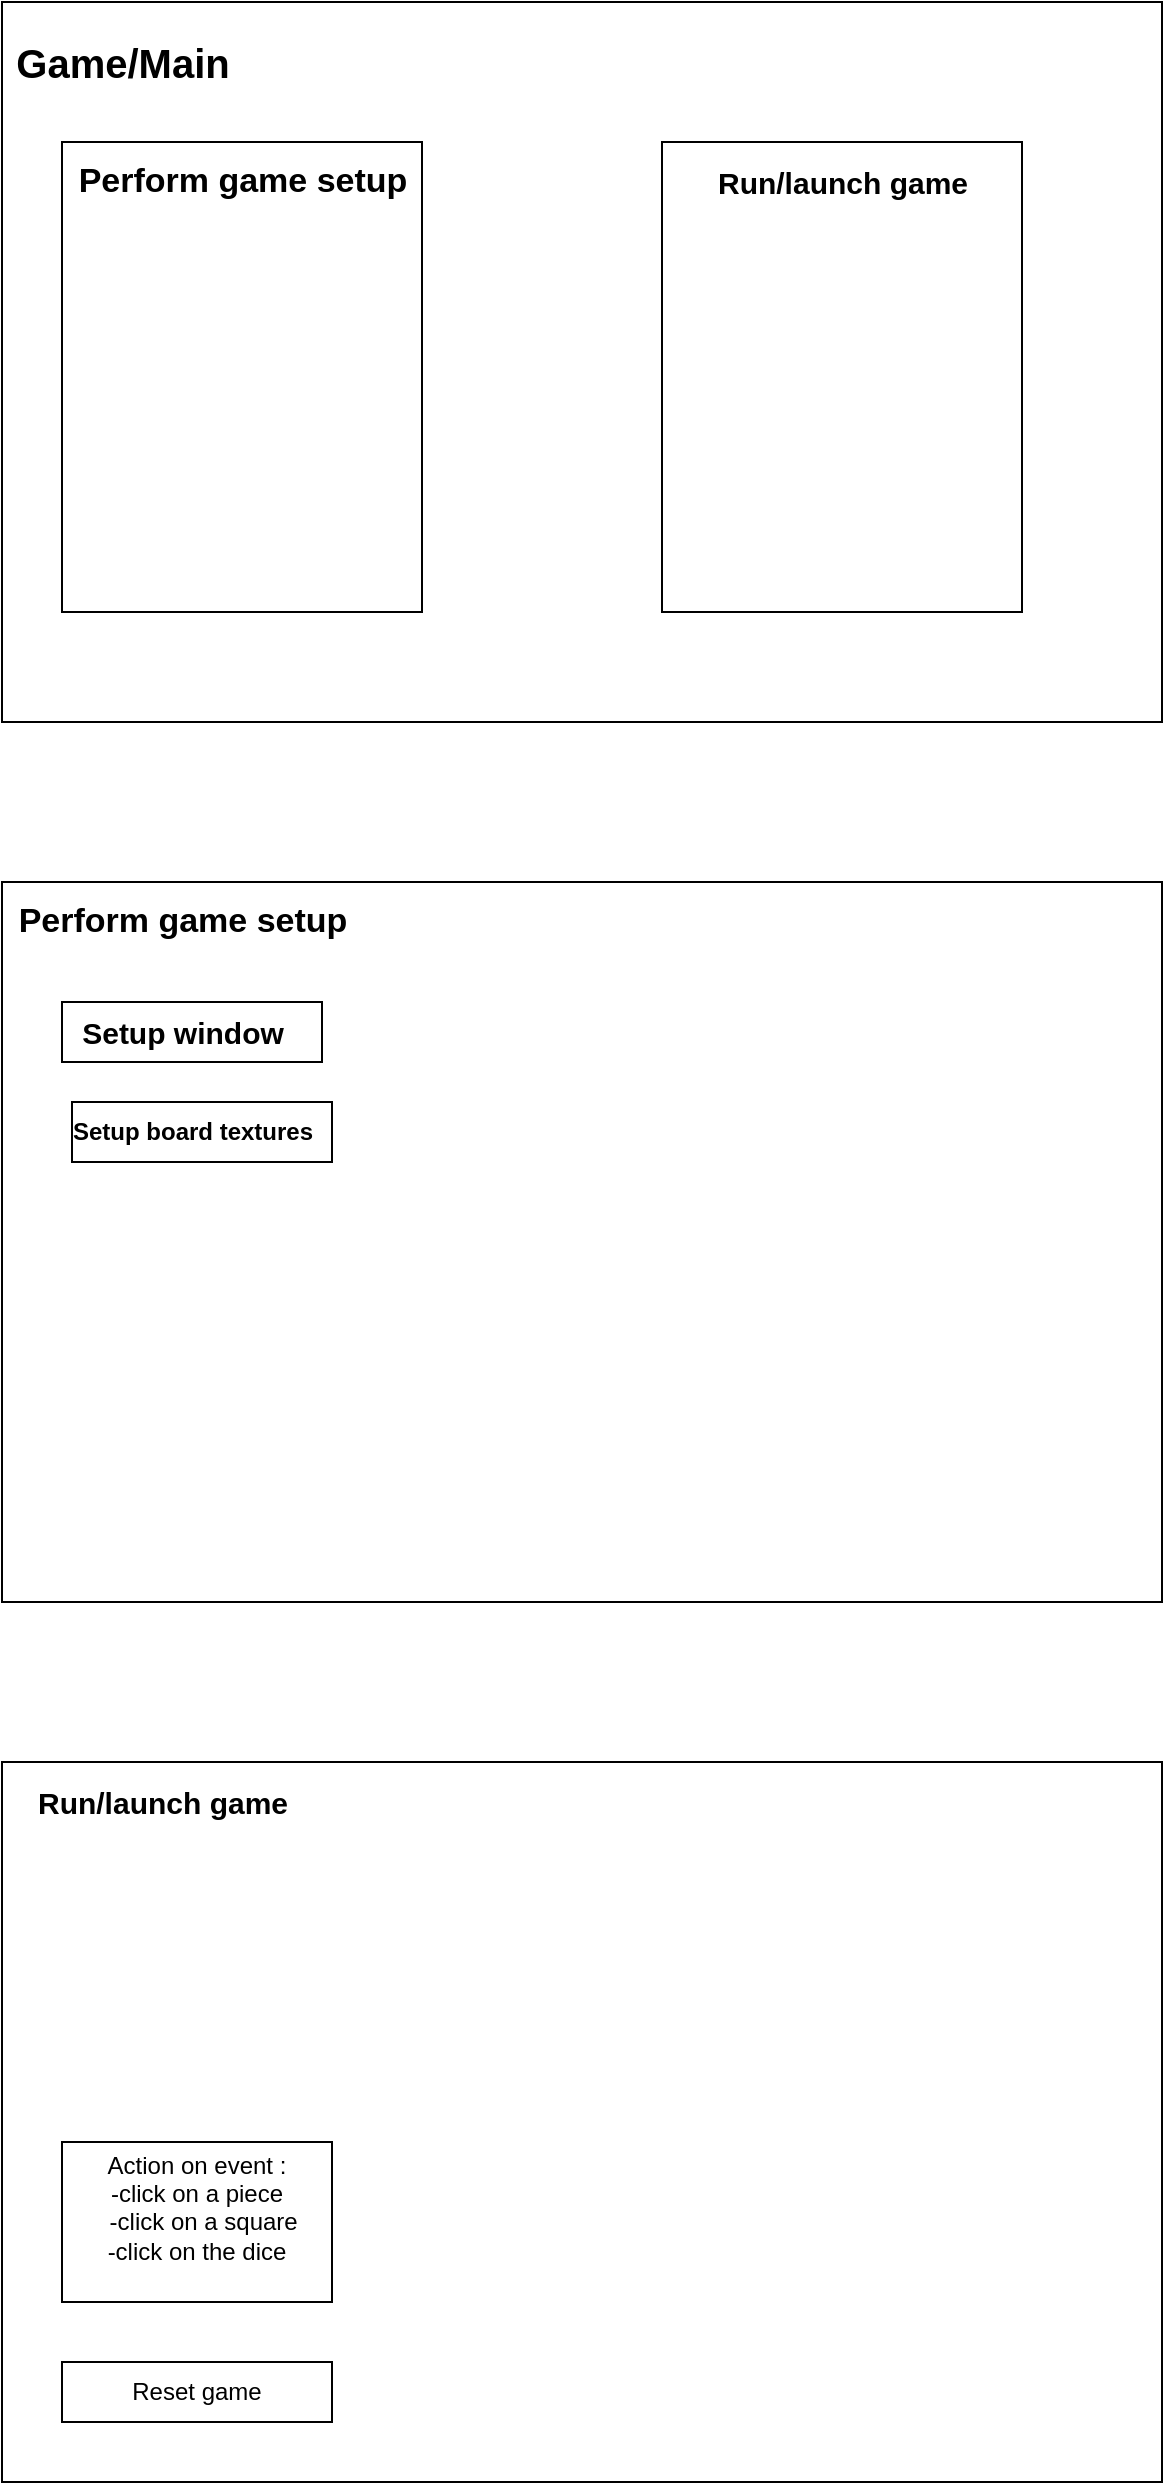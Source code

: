 <mxfile version="14.5.3" type="github">
  <diagram id="2fA6o0RHU7N9C4x3E4le" name="Page-1">
    <mxGraphModel dx="1422" dy="726" grid="1" gridSize="10" guides="1" tooltips="1" connect="1" arrows="1" fold="1" page="1" pageScale="1" pageWidth="850" pageHeight="1100" math="0" shadow="0">
      <root>
        <mxCell id="0" />
        <mxCell id="1" parent="0" />
        <mxCell id="H_mQaB0gBT5OgJ4qcJw0-1" value="" style="rounded=0;whiteSpace=wrap;html=1;" parent="1" vertex="1">
          <mxGeometry x="170" y="100" width="580" height="360" as="geometry" />
        </mxCell>
        <mxCell id="H_mQaB0gBT5OgJ4qcJw0-2" value="&lt;font style=&quot;font-size: 20px&quot;&gt;&lt;b&gt;&lt;font style=&quot;font-size: 20px&quot;&gt;Game/Main&lt;/font&gt;&lt;/b&gt;&lt;/font&gt;" style="text;html=1;resizable=0;autosize=1;align=center;verticalAlign=middle;points=[];fillColor=none;strokeColor=none;rounded=0;" parent="1" vertex="1">
          <mxGeometry x="170" y="120" width="120" height="20" as="geometry" />
        </mxCell>
        <mxCell id="H_mQaB0gBT5OgJ4qcJw0-3" value="" style="rounded=0;whiteSpace=wrap;html=1;" parent="1" vertex="1">
          <mxGeometry x="200" y="170" width="180" height="235" as="geometry" />
        </mxCell>
        <mxCell id="H_mQaB0gBT5OgJ4qcJw0-4" value="&lt;font style=&quot;font-size: 17px&quot;&gt;&lt;b&gt;&lt;font style=&quot;font-size: 17px&quot;&gt;Perform game setup&lt;/font&gt;&lt;/b&gt;&lt;/font&gt;" style="text;html=1;resizable=0;autosize=1;align=center;verticalAlign=middle;points=[];fillColor=none;strokeColor=none;rounded=0;" parent="1" vertex="1">
          <mxGeometry x="200" y="180" width="180" height="20" as="geometry" />
        </mxCell>
        <mxCell id="H_mQaB0gBT5OgJ4qcJw0-5" value="" style="rounded=0;whiteSpace=wrap;html=1;" parent="1" vertex="1">
          <mxGeometry x="500" y="170" width="180" height="235" as="geometry" />
        </mxCell>
        <mxCell id="H_mQaB0gBT5OgJ4qcJw0-6" value="&lt;b&gt;&lt;font style=&quot;font-size: 15px&quot;&gt;Run/launch game&lt;/font&gt;&lt;/b&gt;" style="text;html=1;resizable=0;autosize=1;align=center;verticalAlign=middle;points=[];fillColor=none;strokeColor=none;rounded=0;" parent="1" vertex="1">
          <mxGeometry x="520" y="180" width="140" height="20" as="geometry" />
        </mxCell>
        <mxCell id="H_mQaB0gBT5OgJ4qcJw0-8" value="" style="rounded=0;whiteSpace=wrap;html=1;" parent="1" vertex="1">
          <mxGeometry x="170" y="540" width="580" height="360" as="geometry" />
        </mxCell>
        <mxCell id="H_mQaB0gBT5OgJ4qcJw0-9" value="&lt;font style=&quot;font-size: 17px&quot;&gt;&lt;b&gt;&lt;font style=&quot;font-size: 17px&quot;&gt;Perform game setup&lt;/font&gt;&lt;/b&gt;&lt;/font&gt;" style="text;html=1;resizable=0;autosize=1;align=center;verticalAlign=middle;points=[];fillColor=none;strokeColor=none;rounded=0;" parent="1" vertex="1">
          <mxGeometry x="170" y="550" width="180" height="20" as="geometry" />
        </mxCell>
        <mxCell id="H_mQaB0gBT5OgJ4qcJw0-10" value="" style="rounded=0;whiteSpace=wrap;html=1;" parent="1" vertex="1">
          <mxGeometry x="170" y="980" width="580" height="360" as="geometry" />
        </mxCell>
        <mxCell id="H_mQaB0gBT5OgJ4qcJw0-11" value="&lt;b&gt;&lt;font style=&quot;font-size: 15px&quot;&gt;Run/launch game&lt;/font&gt;&lt;/b&gt;" style="text;html=1;resizable=0;autosize=1;align=center;verticalAlign=middle;points=[];fillColor=none;strokeColor=none;rounded=0;" parent="1" vertex="1">
          <mxGeometry x="180" y="990" width="140" height="20" as="geometry" />
        </mxCell>
        <mxCell id="H_mQaB0gBT5OgJ4qcJw0-12" value="" style="rounded=0;whiteSpace=wrap;html=1;" parent="1" vertex="1">
          <mxGeometry x="200" y="600" width="130" height="30" as="geometry" />
        </mxCell>
        <mxCell id="H_mQaB0gBT5OgJ4qcJw0-13" value="&lt;font style=&quot;font-size: 15px&quot;&gt;&lt;b&gt;&lt;font style=&quot;font-size: 15px&quot;&gt;Setup window&lt;/font&gt;&lt;/b&gt;&lt;/font&gt;" style="text;html=1;resizable=0;autosize=1;align=center;verticalAlign=middle;points=[];fillColor=none;strokeColor=none;rounded=0;" parent="1" vertex="1">
          <mxGeometry x="200" y="605" width="120" height="20" as="geometry" />
        </mxCell>
        <mxCell id="H_mQaB0gBT5OgJ4qcJw0-14" value="" style="rounded=0;whiteSpace=wrap;html=1;" parent="1" vertex="1">
          <mxGeometry x="205" y="650" width="130" height="30" as="geometry" />
        </mxCell>
        <mxCell id="H_mQaB0gBT5OgJ4qcJw0-15" value="&lt;font style=&quot;font-size: 12px&quot;&gt;&lt;b&gt;&lt;font style=&quot;font-size: 12px&quot;&gt;&lt;font style=&quot;font-size: 12px&quot;&gt;Setup board textures&lt;/font&gt;&lt;br&gt;&lt;/font&gt;&lt;/b&gt;&lt;/font&gt;" style="text;html=1;resizable=0;autosize=1;align=center;verticalAlign=middle;points=[];fillColor=none;strokeColor=none;rounded=0;" parent="1" vertex="1">
          <mxGeometry x="195" y="655" width="140" height="20" as="geometry" />
        </mxCell>
        <mxCell id="H_mQaB0gBT5OgJ4qcJw0-17" value="&lt;div&gt;Action on event :&lt;/div&gt;&lt;div&gt;-click on a piece&lt;/div&gt;&lt;div&gt;&amp;nbsp; -click on a square&lt;/div&gt;&lt;div&gt;-click on the dice&lt;br&gt;&lt;/div&gt;&lt;div&gt;&lt;br&gt;&lt;/div&gt;" style="rounded=0;whiteSpace=wrap;html=1;" parent="1" vertex="1">
          <mxGeometry x="200" y="1170" width="135" height="80" as="geometry" />
        </mxCell>
        <mxCell id="H_mQaB0gBT5OgJ4qcJw0-26" value="Reset game" style="rounded=0;whiteSpace=wrap;html=1;" parent="1" vertex="1">
          <mxGeometry x="200" y="1280" width="135" height="30" as="geometry" />
        </mxCell>
      </root>
    </mxGraphModel>
  </diagram>
</mxfile>
